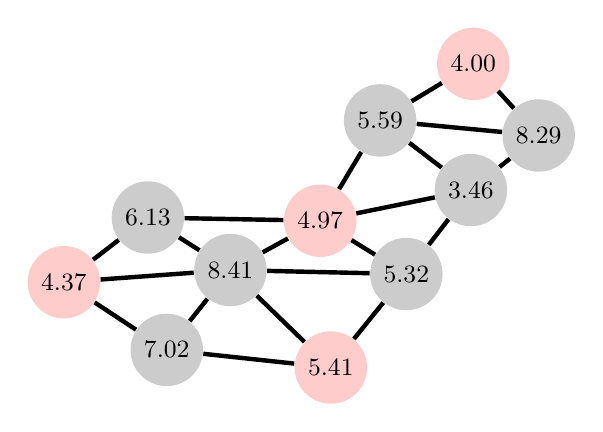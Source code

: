 \node (n1) at (1.108,0.168) [circle,fill=black!20] {\small 7.02};
\node (n2) at (1.917,1.182) [circle,fill=black!20] {\small 8.41};
\node (n3) at (-0.198,1.028) [circle,fill=red!20] {\small 4.37};
\node (n4) at (0.869,1.849) [circle,fill=black!20] {\small 6.13};
\node (n5) at (3.057,1.808) [circle,fill=red!20] {\small 4.97};
\node (n6) at (3.192,-0.056) [circle,fill=red!20] {\small 5.41};
\node (n7) at (4.151,1.131) [circle,fill=black!20] {\small 5.32};
\node (n8) at (4.971,2.198) [circle,fill=black!20] {\small 3.46};
\node (n9) at (3.818,3.082) [circle,fill=black!20] {\small 5.59};
\node (n10) at (5.832,2.891) [circle,fill=black!20] {\small 8.29};
\node (n11) at (5.001,3.8) [circle,fill=red!20] {\small 4.00};
\draw[ultra thick] (n1) -- (n2);
\draw[ultra thick] (n1) -- (n3);
\draw[ultra thick] (n1) -- (n6);
\draw[ultra thick] (n2) -- (n3);
\draw[ultra thick] (n2) -- (n4);
\draw[ultra thick] (n2) -- (n5);
\draw[ultra thick] (n2) -- (n6);
\draw[ultra thick] (n2) -- (n7);
\draw[ultra thick] (n3) -- (n4);
\draw[ultra thick] (n4) -- (n5);
\draw[ultra thick] (n5) -- (n7);
\draw[ultra thick] (n5) -- (n8);
\draw[ultra thick] (n5) -- (n9);
\draw[ultra thick] (n6) -- (n7);
\draw[ultra thick] (n7) -- (n8);
\draw[ultra thick] (n8) -- (n9);
\draw[ultra thick] (n8) -- (n10);
\draw[ultra thick] (n9) -- (n10);
\draw[ultra thick] (n9) -- (n11);
\draw[ultra thick] (n10) -- (n11);
